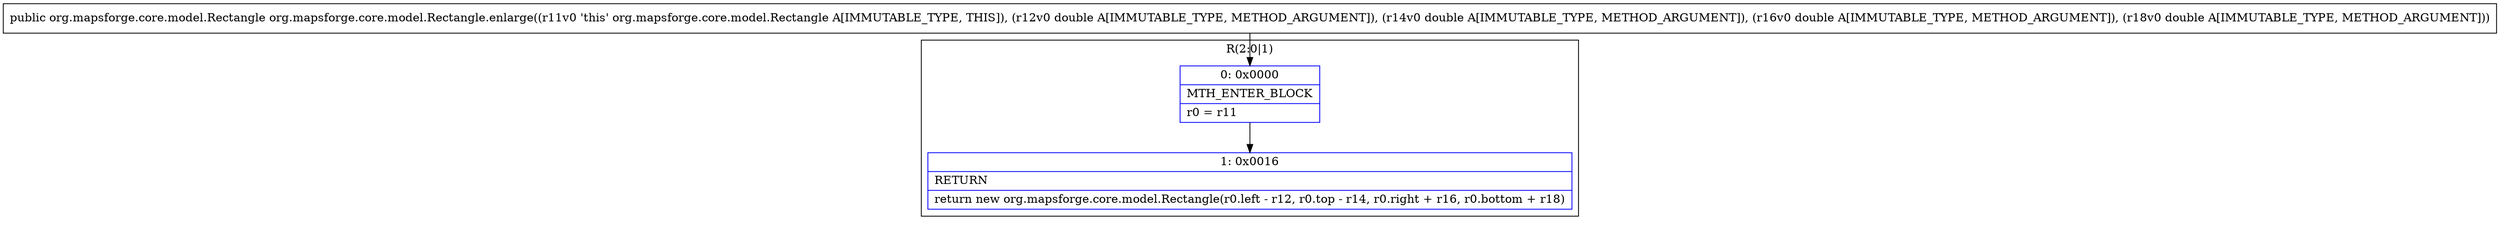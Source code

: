 digraph "CFG fororg.mapsforge.core.model.Rectangle.enlarge(DDDD)Lorg\/mapsforge\/core\/model\/Rectangle;" {
subgraph cluster_Region_768116674 {
label = "R(2:0|1)";
node [shape=record,color=blue];
Node_0 [shape=record,label="{0\:\ 0x0000|MTH_ENTER_BLOCK\l|r0 = r11\l}"];
Node_1 [shape=record,label="{1\:\ 0x0016|RETURN\l|return new org.mapsforge.core.model.Rectangle(r0.left \- r12, r0.top \- r14, r0.right + r16, r0.bottom + r18)\l}"];
}
MethodNode[shape=record,label="{public org.mapsforge.core.model.Rectangle org.mapsforge.core.model.Rectangle.enlarge((r11v0 'this' org.mapsforge.core.model.Rectangle A[IMMUTABLE_TYPE, THIS]), (r12v0 double A[IMMUTABLE_TYPE, METHOD_ARGUMENT]), (r14v0 double A[IMMUTABLE_TYPE, METHOD_ARGUMENT]), (r16v0 double A[IMMUTABLE_TYPE, METHOD_ARGUMENT]), (r18v0 double A[IMMUTABLE_TYPE, METHOD_ARGUMENT])) }"];
MethodNode -> Node_0;
Node_0 -> Node_1;
}

